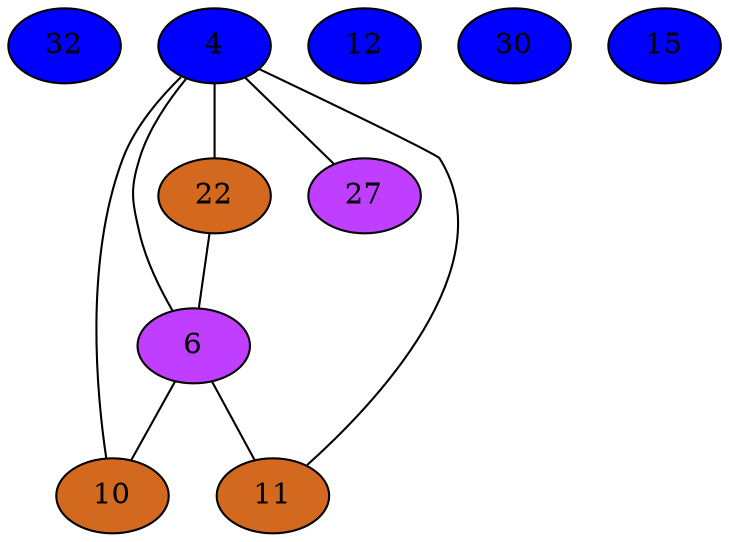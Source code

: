 strict graph {
32[label="32" style=filled fillcolor="blue1"];
4[label="4" style=filled fillcolor="blue1"];
4 -- 22
4 -- 6
4 -- 10
4 -- 27
4 -- 11
22[label="22" style=filled fillcolor="chocolate"];
22 -- 4
22 -- 6
6[label="6" style=filled fillcolor="darkorchid1"];
6 -- 4
6 -- 22
6 -- 10
6 -- 11
10[label="10" style=filled fillcolor="chocolate"];
10 -- 4
10 -- 6
27[label="27" style=filled fillcolor="darkorchid1"];
27 -- 4
11[label="11" style=filled fillcolor="chocolate"];
11 -- 4
11 -- 6
12[label="12" style=filled fillcolor="blue1"];
30[label="30" style=filled fillcolor="blue1"];
15[label="15" style=filled fillcolor="blue1"];
}